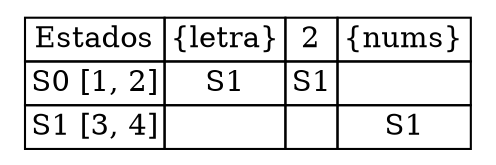 graph G {rankdir=LR;node [shape = plaintext];nextTable [label = <<table border="0" cellborder="1" cellspacing="0"><tr><td>Estados</td><td>{letra}</td><td>2</td><td>{nums}</td></tr><tr><td>S0 [1, 2]</td><td>S1</td><td>S1</td><td></td></tr><tr><td>S1 [3, 4]</td><td></td><td></td><td>S1</td></tr></table>>];}
